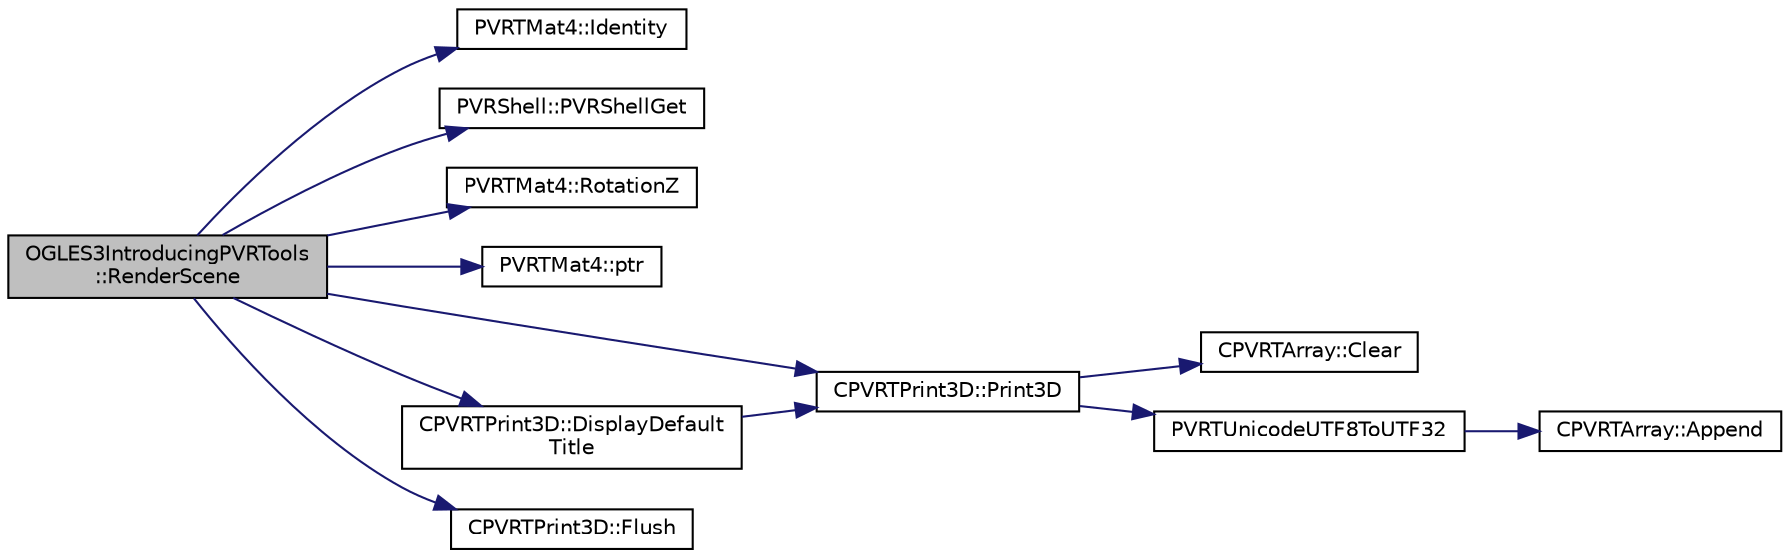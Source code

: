 digraph "OGLES3IntroducingPVRTools::RenderScene"
{
  edge [fontname="Helvetica",fontsize="10",labelfontname="Helvetica",labelfontsize="10"];
  node [fontname="Helvetica",fontsize="10",shape=record];
  rankdir="LR";
  Node1 [label="OGLES3IntroducingPVRTools\l::RenderScene",height=0.2,width=0.4,color="black", fillcolor="grey75", style="filled", fontcolor="black"];
  Node1 -> Node2 [color="midnightblue",fontsize="10",style="solid"];
  Node2 [label="PVRTMat4::Identity",height=0.2,width=0.4,color="black", fillcolor="white", style="filled",URL="$struct_p_v_r_t_mat4.html#aec7e6d87fc29ef245978cbeaeedf15d7",tooltip="Generates an identity matrix. "];
  Node1 -> Node3 [color="midnightblue",fontsize="10",style="solid"];
  Node3 [label="PVRShell::PVRShellGet",height=0.2,width=0.4,color="black", fillcolor="white", style="filled",URL="$class_p_v_r_shell.html#ad58b00376cdae7a8aeea41fc17367bfd",tooltip="This function is used to get parameters from the PVRShell. It can be called from anywhere in the prog..."];
  Node1 -> Node4 [color="midnightblue",fontsize="10",style="solid"];
  Node4 [label="PVRTMat4::RotationZ",height=0.2,width=0.4,color="black", fillcolor="white", style="filled",URL="$struct_p_v_r_t_mat4.html#a9ff7a65314d7c112229914abf6e703ed",tooltip="Calculates a matrix corresponding to a rotation of angle degrees about the Z axis. "];
  Node1 -> Node5 [color="midnightblue",fontsize="10",style="solid"];
  Node5 [label="PVRTMat4::ptr",height=0.2,width=0.4,color="black", fillcolor="white", style="filled",URL="$struct_p_v_r_t_mat4.html#a1bcd0a1b62fa95a853b32ce18429c366",tooltip="Calculates transpose of this matrix. "];
  Node1 -> Node6 [color="midnightblue",fontsize="10",style="solid"];
  Node6 [label="CPVRTPrint3D::Print3D",height=0.2,width=0.4,color="black", fillcolor="white", style="filled",URL="$class_c_p_v_r_t_print3_d.html#afd98a5ba4e3f9183ceb615566a64f843",tooltip="Display 3D text on screen. CPVRTPrint3D::SetTextures(...) must have been called beforehand. This function accepts formatting in the printf way. "];
  Node6 -> Node7 [color="midnightblue",fontsize="10",style="solid"];
  Node7 [label="CPVRTArray::Clear",height=0.2,width=0.4,color="black", fillcolor="white", style="filled",URL="$class_c_p_v_r_t_array.html#ad1e3c37b05d484c9e5598899d6611440",tooltip="Clears the array. "];
  Node6 -> Node8 [color="midnightblue",fontsize="10",style="solid"];
  Node8 [label="PVRTUnicodeUTF8ToUTF32",height=0.2,width=0.4,color="black", fillcolor="white", style="filled",URL="$_p_v_r_t_unicode_8h.html#a54150f433be76ed547efa36329d48341",tooltip="Decodes a UTF8-encoded string in to Unicode code points (UTF32). If pUTF8 is not null terminated..."];
  Node8 -> Node9 [color="midnightblue",fontsize="10",style="solid"];
  Node9 [label="CPVRTArray::Append",height=0.2,width=0.4,color="black", fillcolor="white", style="filled",URL="$class_c_p_v_r_t_array.html#a1af5aeb05badf2783dbc7ec5b98cead2",tooltip="Appends an element to the end of the array, expanding it if necessary. "];
  Node1 -> Node10 [color="midnightblue",fontsize="10",style="solid"];
  Node10 [label="CPVRTPrint3D::DisplayDefault\lTitle",height=0.2,width=0.4,color="black", fillcolor="white", style="filled",URL="$class_c_p_v_r_t_print3_d.html#a2bccb1ef64d69a433696094987799d79",tooltip="Creates a default title with predefined position and colours. It displays as well company logos when ..."];
  Node10 -> Node6 [color="midnightblue",fontsize="10",style="solid"];
  Node1 -> Node11 [color="midnightblue",fontsize="10",style="solid"];
  Node11 [label="CPVRTPrint3D::Flush",height=0.2,width=0.4,color="black", fillcolor="white", style="filled",URL="$class_c_p_v_r_t_print3_d.html#ad7d1d707351cc84ec0614487e4acc6b1",tooltip="Flushes all the print text commands. "];
}
